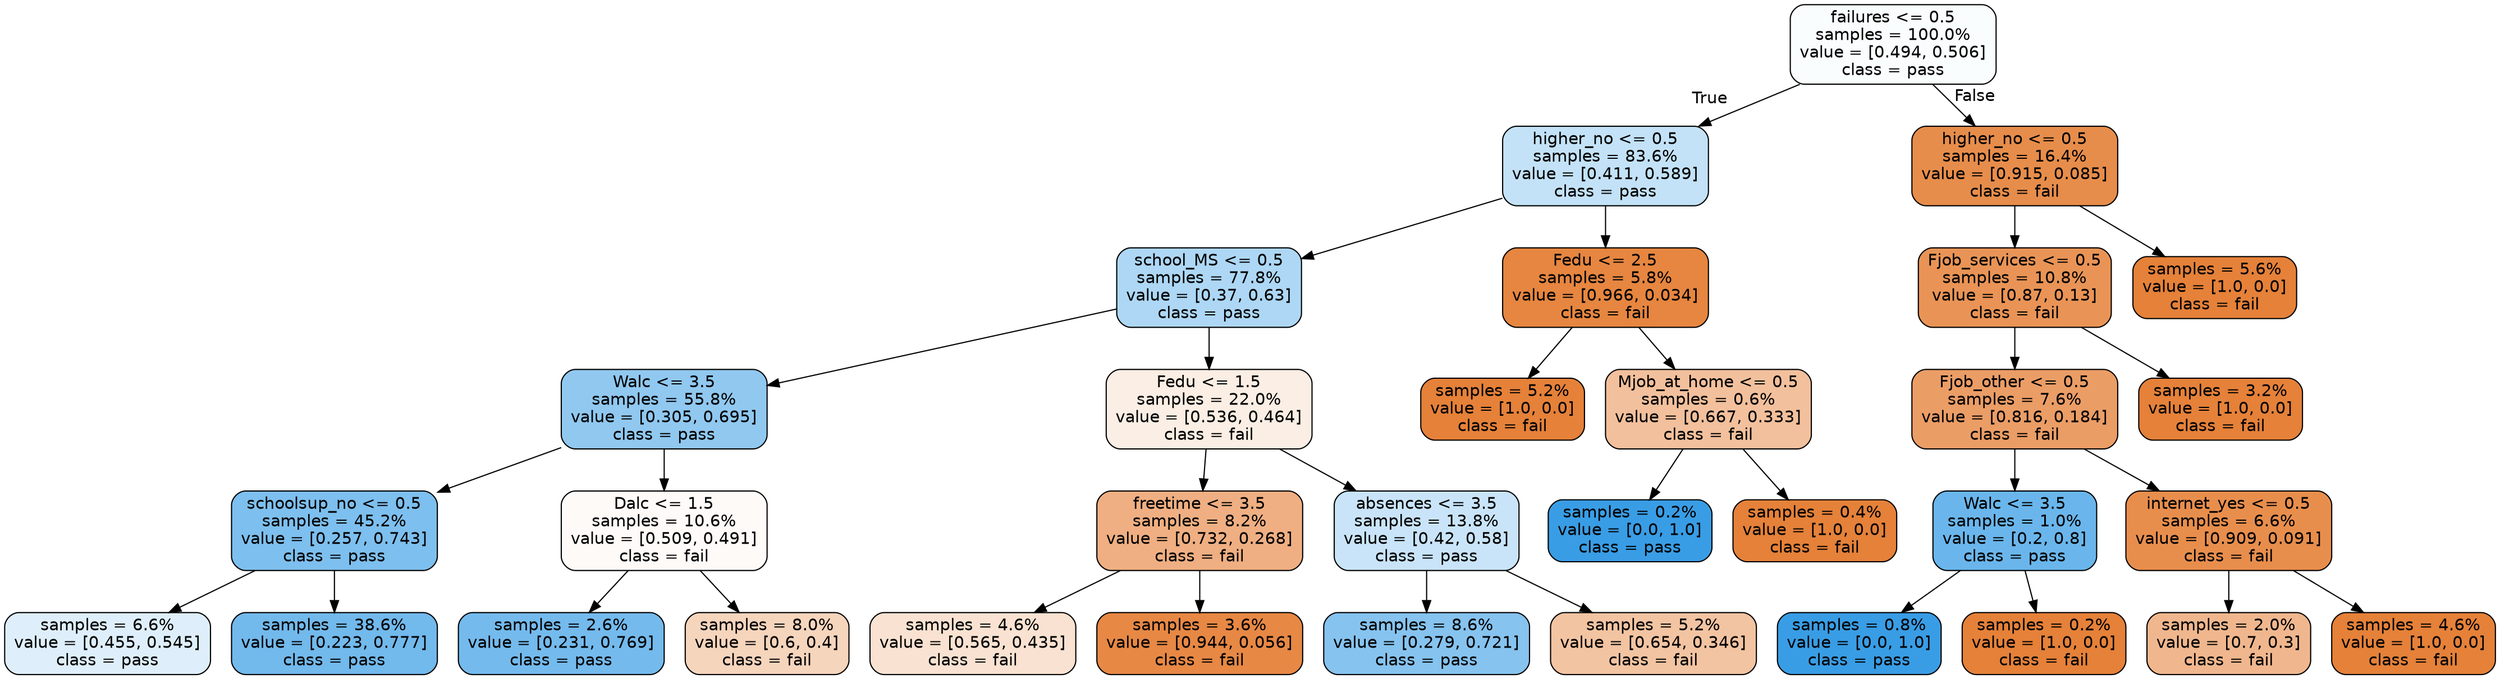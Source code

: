 digraph Tree {
node [shape=box, style="filled, rounded", color="black", fontname="helvetica"] ;
edge [fontname="helvetica"] ;
0 [label="failures <= 0.5\nsamples = 100.0%\nvalue = [0.494, 0.506]\nclass = pass", fillcolor="#fafdfe"] ;
1 [label="higher_no <= 0.5\nsamples = 83.6%\nvalue = [0.411, 0.589]\nclass = pass", fillcolor="#c3e2f7"] ;
0 -> 1 [labeldistance=2.5, labelangle=45, headlabel="True"] ;
2 [label="school_MS <= 0.5\nsamples = 77.8%\nvalue = [0.37, 0.63]\nclass = pass", fillcolor="#add7f4"] ;
1 -> 2 ;
3 [label="Walc <= 3.5\nsamples = 55.8%\nvalue = [0.305, 0.695]\nclass = pass", fillcolor="#90c8f0"] ;
2 -> 3 ;
4 [label="schoolsup_no <= 0.5\nsamples = 45.2%\nvalue = [0.257, 0.743]\nclass = pass", fillcolor="#7dbfee"] ;
3 -> 4 ;
5 [label="samples = 6.6%\nvalue = [0.455, 0.545]\nclass = pass", fillcolor="#deeffb"] ;
4 -> 5 ;
6 [label="samples = 38.6%\nvalue = [0.223, 0.777]\nclass = pass", fillcolor="#72b9ec"] ;
4 -> 6 ;
7 [label="Dalc <= 1.5\nsamples = 10.6%\nvalue = [0.509, 0.491]\nclass = fail", fillcolor="#fefaf8"] ;
3 -> 7 ;
8 [label="samples = 2.6%\nvalue = [0.231, 0.769]\nclass = pass", fillcolor="#74baed"] ;
7 -> 8 ;
9 [label="samples = 8.0%\nvalue = [0.6, 0.4]\nclass = fail", fillcolor="#f6d5bd"] ;
7 -> 9 ;
10 [label="Fedu <= 1.5\nsamples = 22.0%\nvalue = [0.536, 0.464]\nclass = fail", fillcolor="#fbeee4"] ;
2 -> 10 ;
11 [label="freetime <= 3.5\nsamples = 8.2%\nvalue = [0.732, 0.268]\nclass = fail", fillcolor="#efaf82"] ;
10 -> 11 ;
12 [label="samples = 4.6%\nvalue = [0.565, 0.435]\nclass = fail", fillcolor="#f9e2d1"] ;
11 -> 12 ;
13 [label="samples = 3.6%\nvalue = [0.944, 0.056]\nclass = fail", fillcolor="#e78845"] ;
11 -> 13 ;
14 [label="absences <= 3.5\nsamples = 13.8%\nvalue = [0.42, 0.58]\nclass = pass", fillcolor="#c9e4f8"] ;
10 -> 14 ;
15 [label="samples = 8.6%\nvalue = [0.279, 0.721]\nclass = pass", fillcolor="#86c3ef"] ;
14 -> 15 ;
16 [label="samples = 5.2%\nvalue = [0.654, 0.346]\nclass = fail", fillcolor="#f3c4a2"] ;
14 -> 16 ;
17 [label="Fedu <= 2.5\nsamples = 5.8%\nvalue = [0.966, 0.034]\nclass = fail", fillcolor="#e68640"] ;
1 -> 17 ;
18 [label="samples = 5.2%\nvalue = [1.0, 0.0]\nclass = fail", fillcolor="#e58139"] ;
17 -> 18 ;
19 [label="Mjob_at_home <= 0.5\nsamples = 0.6%\nvalue = [0.667, 0.333]\nclass = fail", fillcolor="#f2c09c"] ;
17 -> 19 ;
20 [label="samples = 0.2%\nvalue = [0.0, 1.0]\nclass = pass", fillcolor="#399de5"] ;
19 -> 20 ;
21 [label="samples = 0.4%\nvalue = [1.0, 0.0]\nclass = fail", fillcolor="#e58139"] ;
19 -> 21 ;
22 [label="higher_no <= 0.5\nsamples = 16.4%\nvalue = [0.915, 0.085]\nclass = fail", fillcolor="#e78d4b"] ;
0 -> 22 [labeldistance=2.5, labelangle=-45, headlabel="False"] ;
23 [label="Fjob_services <= 0.5\nsamples = 10.8%\nvalue = [0.87, 0.13]\nclass = fail", fillcolor="#e99456"] ;
22 -> 23 ;
24 [label="Fjob_other <= 0.5\nsamples = 7.6%\nvalue = [0.816, 0.184]\nclass = fail", fillcolor="#eb9d66"] ;
23 -> 24 ;
25 [label="Walc <= 3.5\nsamples = 1.0%\nvalue = [0.2, 0.8]\nclass = pass", fillcolor="#6ab6ec"] ;
24 -> 25 ;
26 [label="samples = 0.8%\nvalue = [0.0, 1.0]\nclass = pass", fillcolor="#399de5"] ;
25 -> 26 ;
27 [label="samples = 0.2%\nvalue = [1.0, 0.0]\nclass = fail", fillcolor="#e58139"] ;
25 -> 27 ;
28 [label="internet_yes <= 0.5\nsamples = 6.6%\nvalue = [0.909, 0.091]\nclass = fail", fillcolor="#e88e4d"] ;
24 -> 28 ;
29 [label="samples = 2.0%\nvalue = [0.7, 0.3]\nclass = fail", fillcolor="#f0b78e"] ;
28 -> 29 ;
30 [label="samples = 4.6%\nvalue = [1.0, 0.0]\nclass = fail", fillcolor="#e58139"] ;
28 -> 30 ;
31 [label="samples = 3.2%\nvalue = [1.0, 0.0]\nclass = fail", fillcolor="#e58139"] ;
23 -> 31 ;
32 [label="samples = 5.6%\nvalue = [1.0, 0.0]\nclass = fail", fillcolor="#e58139"] ;
22 -> 32 ;
}